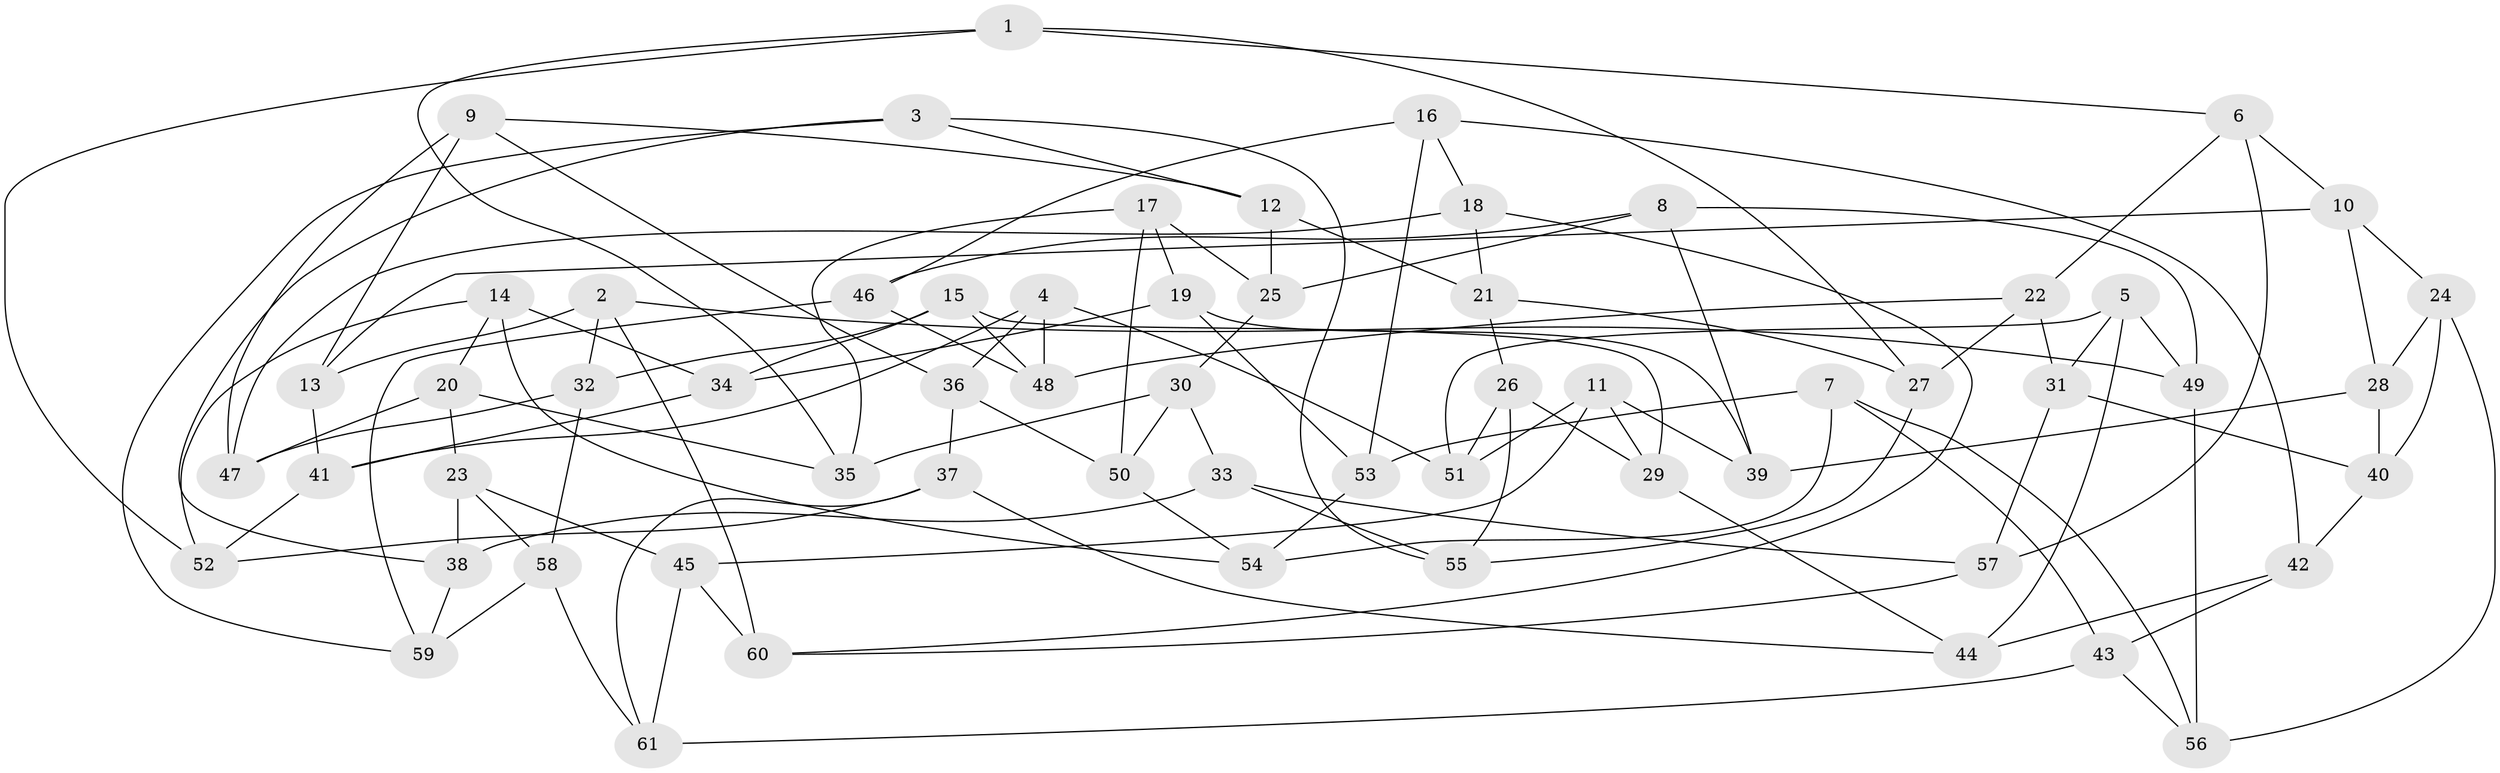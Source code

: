 // coarse degree distribution, {6: 0.5555555555555556, 3: 0.027777777777777776, 4: 0.2777777777777778, 5: 0.1388888888888889}
// Generated by graph-tools (version 1.1) at 2025/42/03/06/25 10:42:21]
// undirected, 61 vertices, 122 edges
graph export_dot {
graph [start="1"]
  node [color=gray90,style=filled];
  1;
  2;
  3;
  4;
  5;
  6;
  7;
  8;
  9;
  10;
  11;
  12;
  13;
  14;
  15;
  16;
  17;
  18;
  19;
  20;
  21;
  22;
  23;
  24;
  25;
  26;
  27;
  28;
  29;
  30;
  31;
  32;
  33;
  34;
  35;
  36;
  37;
  38;
  39;
  40;
  41;
  42;
  43;
  44;
  45;
  46;
  47;
  48;
  49;
  50;
  51;
  52;
  53;
  54;
  55;
  56;
  57;
  58;
  59;
  60;
  61;
  1 -- 52;
  1 -- 35;
  1 -- 6;
  1 -- 27;
  2 -- 13;
  2 -- 49;
  2 -- 32;
  2 -- 60;
  3 -- 59;
  3 -- 12;
  3 -- 38;
  3 -- 55;
  4 -- 48;
  4 -- 51;
  4 -- 36;
  4 -- 41;
  5 -- 31;
  5 -- 44;
  5 -- 51;
  5 -- 49;
  6 -- 57;
  6 -- 22;
  6 -- 10;
  7 -- 43;
  7 -- 54;
  7 -- 53;
  7 -- 56;
  8 -- 25;
  8 -- 49;
  8 -- 46;
  8 -- 39;
  9 -- 36;
  9 -- 12;
  9 -- 13;
  9 -- 47;
  10 -- 28;
  10 -- 13;
  10 -- 24;
  11 -- 51;
  11 -- 45;
  11 -- 29;
  11 -- 39;
  12 -- 21;
  12 -- 25;
  13 -- 41;
  14 -- 52;
  14 -- 34;
  14 -- 54;
  14 -- 20;
  15 -- 48;
  15 -- 34;
  15 -- 29;
  15 -- 32;
  16 -- 53;
  16 -- 18;
  16 -- 42;
  16 -- 46;
  17 -- 19;
  17 -- 35;
  17 -- 25;
  17 -- 50;
  18 -- 47;
  18 -- 21;
  18 -- 60;
  19 -- 39;
  19 -- 53;
  19 -- 34;
  20 -- 35;
  20 -- 23;
  20 -- 47;
  21 -- 27;
  21 -- 26;
  22 -- 48;
  22 -- 31;
  22 -- 27;
  23 -- 58;
  23 -- 45;
  23 -- 38;
  24 -- 40;
  24 -- 28;
  24 -- 56;
  25 -- 30;
  26 -- 55;
  26 -- 29;
  26 -- 51;
  27 -- 55;
  28 -- 40;
  28 -- 39;
  29 -- 44;
  30 -- 50;
  30 -- 35;
  30 -- 33;
  31 -- 40;
  31 -- 57;
  32 -- 58;
  32 -- 47;
  33 -- 38;
  33 -- 55;
  33 -- 57;
  34 -- 41;
  36 -- 37;
  36 -- 50;
  37 -- 61;
  37 -- 44;
  37 -- 52;
  38 -- 59;
  40 -- 42;
  41 -- 52;
  42 -- 44;
  42 -- 43;
  43 -- 56;
  43 -- 61;
  45 -- 60;
  45 -- 61;
  46 -- 48;
  46 -- 59;
  49 -- 56;
  50 -- 54;
  53 -- 54;
  57 -- 60;
  58 -- 59;
  58 -- 61;
}
